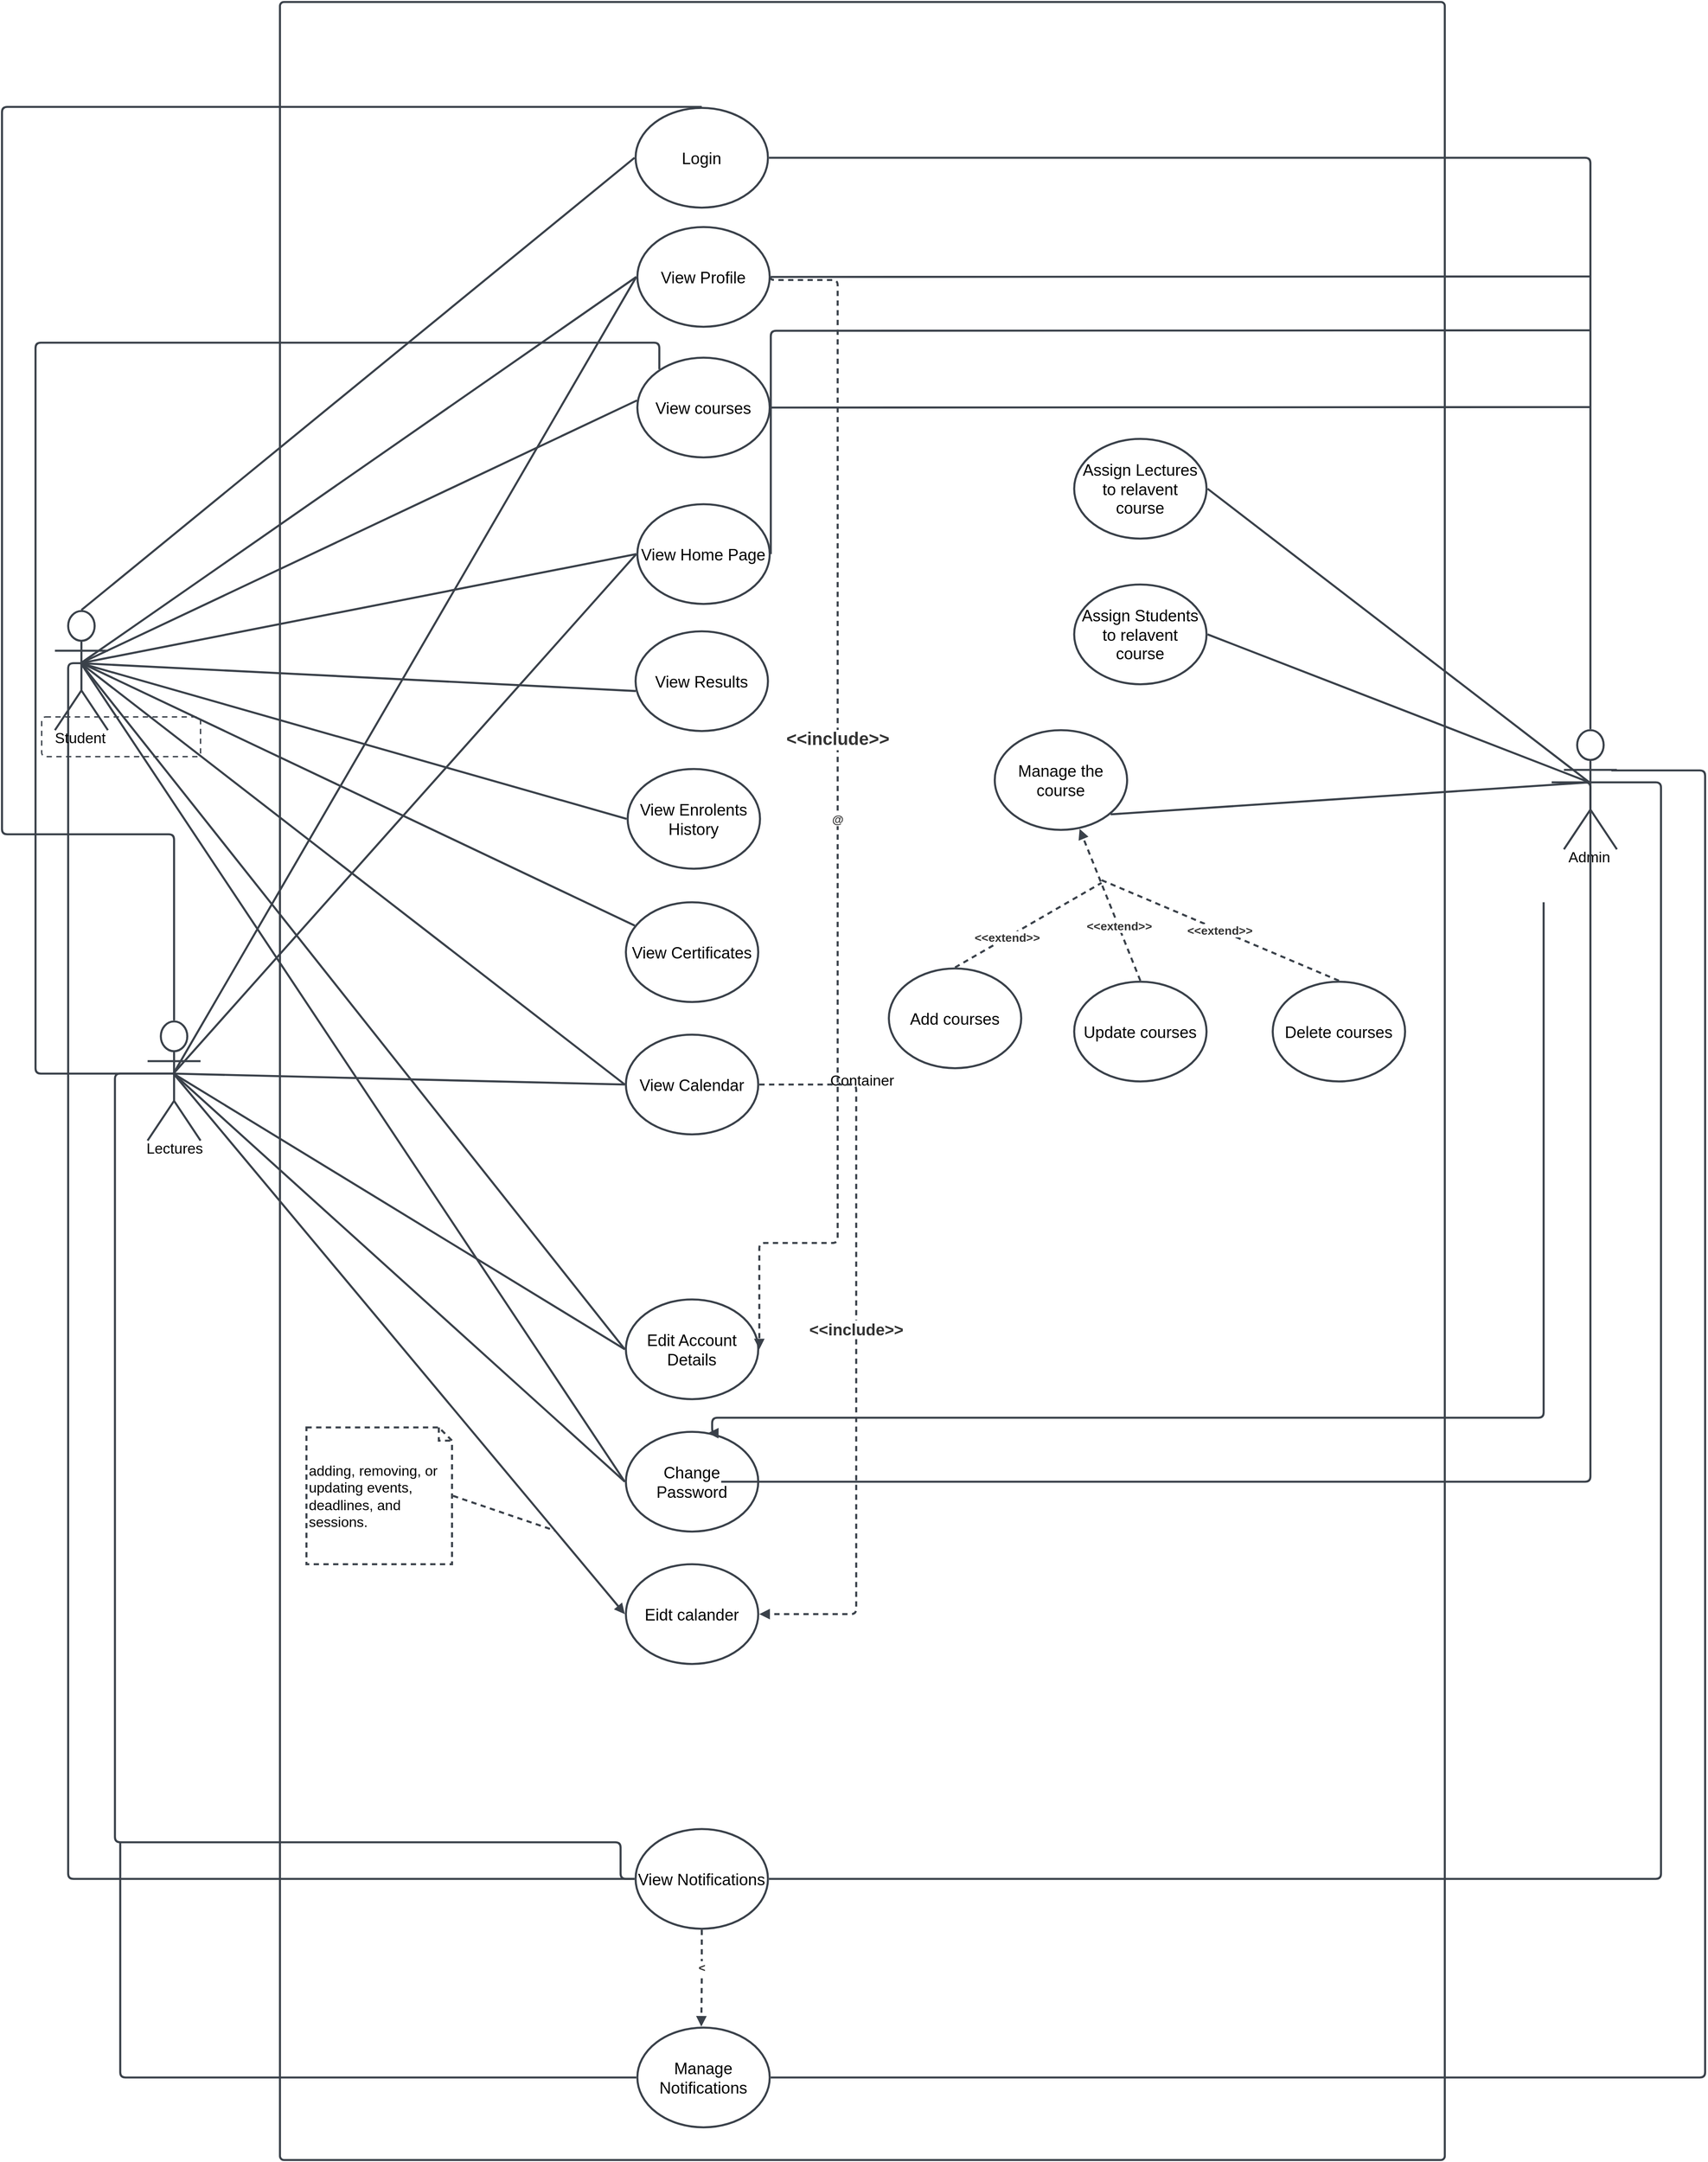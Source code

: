<mxfile version="25.0.3">
  <diagram name="Page-1" id="Te5pUyQ6K2gHfsF5AzwE">
    <mxGraphModel dx="3893" dy="2184" grid="1" gridSize="10" guides="1" tooltips="1" connect="1" arrows="1" fold="1" page="1" pageScale="1" pageWidth="827" pageHeight="1169" math="0" shadow="0">
      <root>
        <mxCell id="0" />
        <mxCell id="1" parent="0" />
        <mxCell id="4-z57KbpYat696I88mXG-1" value="Container" style="html=1;overflow=block;blockSpacing=1;whiteSpace=wrap;container=1;pointerEvents=0;collapsible=0;recursiveResize=0;fontSize=16.7;fontColor=default;spacing=0;strokeColor=#3a414a;strokeOpacity=100;fillOpacity=0;rounded=1;absoluteArcSize=1;arcSize=9;fillColor=#000000;strokeWidth=2.3;lucidId=9~9zmGWRG.JP;" parent="1" vertex="1">
          <mxGeometry x="-645" y="-705" width="1320" height="2445" as="geometry" />
        </mxCell>
        <mxCell id="4-z57KbpYat696I88mXG-61" value="Assign Lectures  to relavent course" style="html=1;overflow=block;blockSpacing=1;whiteSpace=wrap;ellipse;fontSize=18.3;spacing=3.8;strokeColor=#3a414a;strokeOpacity=100;fillOpacity=100;rounded=1;absoluteArcSize=1;arcSize=9;fillColor=none;strokeWidth=2.3;lucidId=YEsAB2BLpVhP;" parent="4-z57KbpYat696I88mXG-1" vertex="1">
          <mxGeometry x="900" y="495" width="150" height="113" as="geometry" />
        </mxCell>
        <mxCell id="4-z57KbpYat696I88mXG-2" value="View Profile " style="html=1;overflow=block;blockSpacing=1;whiteSpace=wrap;ellipse;fontSize=18.3;spacing=3.8;strokeColor=#3a414a;strokeOpacity=100;fillOpacity=100;rounded=1;absoluteArcSize=1;arcSize=9;fillColor=none;strokeWidth=2.3;lucidId=Z09z.jNEeo-.;" parent="1" vertex="1">
          <mxGeometry x="-240" y="-450" width="150" height="113" as="geometry" />
        </mxCell>
        <mxCell id="4-z57KbpYat696I88mXG-3" value="View courses" style="html=1;overflow=block;blockSpacing=1;whiteSpace=wrap;ellipse;fontSize=18.3;spacing=3.8;strokeColor=#3a414a;strokeOpacity=100;fillOpacity=100;rounded=1;absoluteArcSize=1;arcSize=9;fillColor=none;strokeWidth=2.3;lucidId=h39zIXJ-u3sQ;" parent="1" vertex="1">
          <mxGeometry x="-240" y="-302" width="150" height="113" as="geometry" />
        </mxCell>
        <mxCell id="4-z57KbpYat696I88mXG-4" value="View Home Page " style="html=1;overflow=block;blockSpacing=1;whiteSpace=wrap;ellipse;fontSize=18.3;spacing=3.8;strokeColor=#3a414a;strokeOpacity=100;fillOpacity=100;rounded=1;absoluteArcSize=1;arcSize=9;fillColor=none;strokeWidth=2.3;lucidId=Z39zMJ-h_MTL;" parent="1" vertex="1">
          <mxGeometry x="-240" y="-136" width="150" height="113" as="geometry" />
        </mxCell>
        <mxCell id="4-z57KbpYat696I88mXG-5" value="View Certificates" style="html=1;overflow=block;blockSpacing=1;whiteSpace=wrap;ellipse;fontSize=18.3;spacing=3.8;strokeColor=#3a414a;strokeOpacity=100;fillOpacity=100;rounded=1;absoluteArcSize=1;arcSize=9;fillColor=none;strokeWidth=2.3;lucidId=b49zSfRrVJYw;" parent="1" vertex="1">
          <mxGeometry x="-253" y="315" width="150" height="113" as="geometry" />
        </mxCell>
        <mxCell id="4-z57KbpYat696I88mXG-6" value="View Calendar" style="html=1;overflow=block;blockSpacing=1;whiteSpace=wrap;ellipse;fontSize=18.3;spacing=3.8;strokeColor=#3a414a;strokeOpacity=100;fillOpacity=100;rounded=1;absoluteArcSize=1;arcSize=9;fillColor=none;strokeWidth=2.3;lucidId=x49zm~AUZHlW;" parent="1" vertex="1">
          <mxGeometry x="-253" y="465" width="150" height="113" as="geometry" />
        </mxCell>
        <mxCell id="4-z57KbpYat696I88mXG-7" value="Edit Account Details " style="html=1;overflow=block;blockSpacing=1;whiteSpace=wrap;ellipse;fontSize=18.3;spacing=3.8;strokeColor=#3a414a;strokeOpacity=100;fillOpacity=100;rounded=1;absoluteArcSize=1;arcSize=9;fillColor=none;strokeWidth=2.3;lucidId=P59zstQrw0rV;" parent="1" vertex="1">
          <mxGeometry x="-253" y="765" width="150" height="113" as="geometry" />
        </mxCell>
        <mxCell id="4-z57KbpYat696I88mXG-8" value="" style="html=1;jettySize=18;whiteSpace=wrap;fontSize=13;strokeColor=#3a414a;strokeOpacity=100;strokeWidth=2.3;rounded=0;startArrow=none;endArrow=none;exitX=0.488;exitY=0.438;exitPerimeter=0;entryX=-0.008;entryY=0.5;entryPerimeter=0;lucidId=j79zDj~xkRNs;" parent="1" source="4-z57KbpYat696I88mXG-41" target="4-z57KbpYat696I88mXG-2" edge="1">
          <mxGeometry width="100" height="100" relative="1" as="geometry">
            <Array as="points" />
          </mxGeometry>
        </mxCell>
        <mxCell id="4-z57KbpYat696I88mXG-9" value="" style="html=1;jettySize=18;whiteSpace=wrap;fontSize=13;strokeColor=#3a414a;strokeOpacity=100;strokeWidth=2.3;rounded=0;startArrow=none;endArrow=none;exitX=0.488;exitY=0.438;exitPerimeter=0;entryX=-0.002;entryY=0.428;entryPerimeter=0;lucidId=q79zHAZYp8~i;" parent="1" source="4-z57KbpYat696I88mXG-41" target="4-z57KbpYat696I88mXG-3" edge="1">
          <mxGeometry width="100" height="100" relative="1" as="geometry">
            <Array as="points" />
          </mxGeometry>
        </mxCell>
        <mxCell id="4-z57KbpYat696I88mXG-10" value="" style="html=1;jettySize=18;whiteSpace=wrap;fontSize=13;strokeColor=#3a414a;strokeOpacity=100;strokeWidth=2.3;rounded=0;startArrow=none;endArrow=none;exitX=0.488;exitY=0.438;exitPerimeter=0;entryX=-0.008;entryY=0.5;entryPerimeter=0;lucidId=w79zms6Ls70O;" parent="1" source="4-z57KbpYat696I88mXG-41" target="4-z57KbpYat696I88mXG-4" edge="1">
          <mxGeometry width="100" height="100" relative="1" as="geometry">
            <Array as="points" />
          </mxGeometry>
        </mxCell>
        <mxCell id="4-z57KbpYat696I88mXG-11" value="" style="html=1;jettySize=18;whiteSpace=wrap;fontSize=13;strokeColor=#3a414a;strokeOpacity=100;strokeWidth=2.3;rounded=0;startArrow=none;endArrow=none;exitX=0.519;exitY=0.441;exitPerimeter=0;entryX=0.067;entryY=0.234;entryPerimeter=0;lucidId=E79zqu33~F_B;" parent="1" source="4-z57KbpYat696I88mXG-41" target="4-z57KbpYat696I88mXG-5" edge="1">
          <mxGeometry width="100" height="100" relative="1" as="geometry">
            <Array as="points" />
          </mxGeometry>
        </mxCell>
        <mxCell id="4-z57KbpYat696I88mXG-12" value="" style="html=1;jettySize=18;whiteSpace=wrap;fontSize=13;strokeColor=#3a414a;strokeOpacity=100;strokeWidth=2.3;rounded=0;startArrow=none;endArrow=none;exitX=0.488;exitY=0.438;exitPerimeter=0;entryX=-0.008;entryY=0.5;entryPerimeter=0;lucidId=I79zRyGXPMtJ;" parent="1" source="4-z57KbpYat696I88mXG-41" target="4-z57KbpYat696I88mXG-6" edge="1">
          <mxGeometry width="100" height="100" relative="1" as="geometry">
            <Array as="points" />
          </mxGeometry>
        </mxCell>
        <mxCell id="4-z57KbpYat696I88mXG-13" value="" style="html=1;jettySize=18;whiteSpace=wrap;fontSize=13;strokeColor=#3a414a;strokeOpacity=100;strokeWidth=2.3;rounded=0;startArrow=none;endArrow=none;exitX=0.488;exitY=0.438;exitPerimeter=0;entryX=-0.008;entryY=0.5;entryPerimeter=0;lucidId=O79zZFMdf1Vi;" parent="1" source="4-z57KbpYat696I88mXG-41" target="4-z57KbpYat696I88mXG-7" edge="1">
          <mxGeometry width="100" height="100" relative="1" as="geometry">
            <Array as="points" />
          </mxGeometry>
        </mxCell>
        <mxCell id="4-z57KbpYat696I88mXG-14" value="Change Password" style="html=1;overflow=block;blockSpacing=1;whiteSpace=wrap;ellipse;fontSize=18.3;spacing=3.8;strokeColor=#3a414a;strokeOpacity=100;fillOpacity=100;rounded=1;absoluteArcSize=1;arcSize=9;fillColor=none;strokeWidth=2.3;lucidId=-79z2AOq_3fn;" parent="1" vertex="1">
          <mxGeometry x="-253" y="915" width="150" height="113" as="geometry" />
        </mxCell>
        <mxCell id="4-z57KbpYat696I88mXG-15" value="" style="html=1;jettySize=18;whiteSpace=wrap;fontSize=13;strokeColor=#3a414a;strokeOpacity=100;strokeWidth=2.3;rounded=0;startArrow=none;endArrow=none;exitX=0.488;exitY=0.438;exitPerimeter=0;entryX=-0.008;entryY=0.5;entryPerimeter=0;lucidId=m89zV.rA49e9;" parent="1" source="4-z57KbpYat696I88mXG-41" target="4-z57KbpYat696I88mXG-14" edge="1">
          <mxGeometry width="100" height="100" relative="1" as="geometry">
            <Array as="points" />
          </mxGeometry>
        </mxCell>
        <mxCell id="4-z57KbpYat696I88mXG-16" value="" style="html=1;jettySize=18;whiteSpace=wrap;fontSize=13;strokeColor=#3a414a;strokeOpacity=100;dashed=1;fixDash=1;dashPattern=6 5;strokeWidth=2.3;rounded=1;arcSize=12;edgeStyle=orthogonalEdgeStyle;startArrow=none;endArrow=block;endFill=1;exitX=1.008;exitY=0.5;exitPerimeter=0;entryX=1.008;entryY=0.5;entryPerimeter=0;lucidId=Hm-zmq8Ny_FQ;" parent="1" source="4-z57KbpYat696I88mXG-2" target="4-z57KbpYat696I88mXG-7" edge="1">
          <mxGeometry width="100" height="100" relative="1" as="geometry">
            <Array as="points">
              <mxPoint x="-89" y="-390" />
              <mxPoint x="-13" y="-390" />
              <mxPoint x="-13" y="701" />
              <mxPoint x="-102" y="701" />
            </Array>
          </mxGeometry>
        </mxCell>
        <mxCell id="4-z57KbpYat696I88mXG-17" value="@" style="text;html=1;resizable=0;labelBackgroundColor=default;align=center;verticalAlign=middle;fontStyle=1;fontColor=#333333;fontSize=13.3;" parent="4-z57KbpYat696I88mXG-16" vertex="1">
          <mxGeometry relative="1" as="geometry" />
        </mxCell>
        <mxCell id="4-z57KbpYat696I88mXG-18" value="&lt;div style=&quot;display: flex; justify-content: center; text-align: center; align-items: baseline; font-size: 0; line-height: 1.25;margin-top: -2px;&quot;&gt;&lt;span&gt;&lt;span style=&quot;font-size:20px;color:#333333;font-weight: bold;&quot;&gt;&amp;lt;&amp;lt;include&amp;gt;&amp;gt;&lt;/span&gt;&lt;/span&gt;&lt;/div&gt;" style="text;html=1;resizable=0;labelBackgroundColor=default;align=center;verticalAlign=middle;" parent="4-z57KbpYat696I88mXG-16" vertex="1">
          <mxGeometry x="-0.13" relative="1" as="geometry" />
        </mxCell>
        <mxCell id="4-z57KbpYat696I88mXG-19" value="" style="html=1;overflow=block;blockSpacing=1;whiteSpace=wrap;fontSize=13;spacing=0;strokeColor=#3a414a;strokeOpacity=100;fillOpacity=100;rounded=1;absoluteArcSize=1;arcSize=9;fillColor=none;dashed=1;fixDash=1;dashPattern=6 5;strokeWidth=1.5;lucidId=hB-zYfT5H0y0;" parent="1" vertex="1">
          <mxGeometry x="-915" y="105" width="180" height="45" as="geometry" />
        </mxCell>
        <mxCell id="4-z57KbpYat696I88mXG-20" value="Lectures " style="html=1;overflow=block;blockSpacing=1;shape=umlActor;labelPosition=center;verticalLabelPosition=bottom;verticalAlign=top;whiteSpace=nowrap;fontSize=16.7;fontColor=default;spacing=0;strokeColor=#3a414a;strokeOpacity=100;fillOpacity=100;rounded=1;absoluteArcSize=1;arcSize=9;fillColor=none;strokeWidth=2.3;lucidId=RE-zdhKhUrwB;" parent="1" vertex="1">
          <mxGeometry x="-795" y="450" width="60" height="135" as="geometry" />
        </mxCell>
        <mxCell id="4-z57KbpYat696I88mXG-21" value="" style="html=1;jettySize=18;whiteSpace=wrap;overflow=block;blockSpacing=1;fontSize=13;strokeColor=#3a414a;strokeOpacity=100;strokeWidth=2.3;rounded=0;startArrow=none;endArrow=none;exitX=0.488;exitY=0.438;exitPerimeter=0;entryX=-0.008;entryY=0.5;entryPerimeter=0;lucidId=CN-zXOH-pUci;" parent="1" source="4-z57KbpYat696I88mXG-20" target="4-z57KbpYat696I88mXG-2" edge="1">
          <mxGeometry width="100" height="100" relative="1" as="geometry">
            <Array as="points" />
          </mxGeometry>
        </mxCell>
        <mxCell id="4-z57KbpYat696I88mXG-22" value="" style="html=1;jettySize=18;whiteSpace=wrap;overflow=block;blockSpacing=1;fontSize=13;strokeColor=#3a414a;strokeOpacity=100;strokeWidth=2.3;rounded=0;startArrow=none;endArrow=none;exitX=0.488;exitY=0.438;exitPerimeter=0;entryX=-0.008;entryY=0.5;entryPerimeter=0;lucidId=UN-zLzB.Arfd;" parent="1" source="4-z57KbpYat696I88mXG-20" target="4-z57KbpYat696I88mXG-6" edge="1">
          <mxGeometry width="100" height="100" relative="1" as="geometry">
            <Array as="points" />
          </mxGeometry>
        </mxCell>
        <mxCell id="4-z57KbpYat696I88mXG-23" value="" style="html=1;jettySize=18;whiteSpace=wrap;overflow=block;blockSpacing=1;fontSize=13;strokeColor=#3a414a;strokeOpacity=100;strokeWidth=2.3;rounded=0;startArrow=none;endArrow=none;exitX=0.488;exitY=0.438;exitPerimeter=0;entryX=-0.008;entryY=0.5;entryPerimeter=0;lucidId=AO-z9_mFNk7t;" parent="1" source="4-z57KbpYat696I88mXG-20" target="4-z57KbpYat696I88mXG-14" edge="1">
          <mxGeometry width="100" height="100" relative="1" as="geometry">
            <Array as="points" />
          </mxGeometry>
        </mxCell>
        <mxCell id="4-z57KbpYat696I88mXG-24" value="" style="html=1;jettySize=18;whiteSpace=wrap;overflow=block;blockSpacing=1;fontSize=13;strokeColor=#3a414a;strokeOpacity=100;strokeWidth=2.3;rounded=0;startArrow=none;endArrow=none;exitX=0.488;exitY=0.438;exitPerimeter=0;entryX=-0.008;entryY=0.5;entryPerimeter=0;lucidId=9O-zWeZPKCcI;" parent="1" source="4-z57KbpYat696I88mXG-20" target="4-z57KbpYat696I88mXG-7" edge="1">
          <mxGeometry width="100" height="100" relative="1" as="geometry">
            <Array as="points" />
          </mxGeometry>
        </mxCell>
        <mxCell id="4-z57KbpYat696I88mXG-25" value="Admin" style="html=1;overflow=block;blockSpacing=1;shape=umlActor;labelPosition=center;verticalLabelPosition=bottom;verticalAlign=top;whiteSpace=nowrap;fontSize=16.7;fontColor=default;spacing=0;strokeColor=#3a414a;strokeOpacity=100;fillOpacity=100;rounded=1;absoluteArcSize=1;arcSize=9;fillColor=none;strokeWidth=2.3;lucidId=QQ-zV0lMhBbR;" parent="1" vertex="1">
          <mxGeometry x="810" y="120" width="60" height="135" as="geometry" />
        </mxCell>
        <mxCell id="4-z57KbpYat696I88mXG-26" value="" style="html=1;jettySize=18;whiteSpace=wrap;overflow=block;blockSpacing=1;fontSize=13;strokeColor=#3a414a;strokeOpacity=100;strokeWidth=2.3;rounded=0;startArrow=none;endArrow=none;exitX=0.488;exitY=0.438;exitPerimeter=0;entryX=-0.008;entryY=0.5;entryPerimeter=0;lucidId=v1_zWLO2wPQP;" parent="1" source="4-z57KbpYat696I88mXG-20" target="4-z57KbpYat696I88mXG-4" edge="1">
          <mxGeometry width="100" height="100" relative="1" as="geometry">
            <Array as="points" />
          </mxGeometry>
        </mxCell>
        <mxCell id="4-z57KbpYat696I88mXG-27" value="Eidt calander " style="html=1;overflow=block;blockSpacing=1;whiteSpace=wrap;ellipse;fontSize=18.3;spacing=3.8;strokeColor=#3a414a;strokeOpacity=100;fillOpacity=100;rounded=1;absoluteArcSize=1;arcSize=9;fillColor=none;strokeWidth=2.3;lucidId=O3_zpVNB9Hlm;" parent="1" vertex="1">
          <mxGeometry x="-253" y="1065" width="150" height="113" as="geometry" />
        </mxCell>
        <mxCell id="4-z57KbpYat696I88mXG-28" value="" style="html=1;jettySize=18;whiteSpace=wrap;overflow=block;blockSpacing=1;fontSize=13;strokeColor=#3a414a;strokeOpacity=100;strokeWidth=2.3;rounded=0;startArrow=none;endArrow=block;endFill=1;exitX=0.488;exitY=0.438;exitPerimeter=0;entryX=-0.008;entryY=0.5;entryPerimeter=0;lucidId=m4_z8hQUhg_F;" parent="1" source="4-z57KbpYat696I88mXG-20" target="4-z57KbpYat696I88mXG-27" edge="1">
          <mxGeometry width="100" height="100" relative="1" as="geometry">
            <Array as="points" />
          </mxGeometry>
        </mxCell>
        <mxCell id="4-z57KbpYat696I88mXG-29" value="" style="html=1;jettySize=18;whiteSpace=wrap;overflow=block;blockSpacing=1;fontSize=13;strokeColor=#3a414a;strokeOpacity=100;dashed=1;fixDash=1;dashPattern=6 5;strokeWidth=2.3;rounded=1;arcSize=12;edgeStyle=orthogonalEdgeStyle;startArrow=none;endArrow=block;endFill=1;exitX=1.008;exitY=0.5;exitPerimeter=0;entryX=1.008;entryY=0.5;entryPerimeter=0;lucidId=K5_zH7.Yf8Hp;" parent="1" source="4-z57KbpYat696I88mXG-6" target="4-z57KbpYat696I88mXG-27" edge="1">
          <mxGeometry width="100" height="100" relative="1" as="geometry">
            <Array as="points">
              <mxPoint x="8" y="521" />
              <mxPoint x="8" y="1121" />
            </Array>
          </mxGeometry>
        </mxCell>
        <mxCell id="4-z57KbpYat696I88mXG-30" value="&amp;lt;&amp;lt;include&amp;gt;&amp;gt;" style="text;html=1;resizable=0;labelBackgroundColor=default;align=center;verticalAlign=middle;fontStyle=1;fontColor=#333333;fontSize=18.3;" parent="4-z57KbpYat696I88mXG-29" vertex="1">
          <mxGeometry x="-0.056" relative="1" as="geometry" />
        </mxCell>
        <mxCell id="4-z57KbpYat696I88mXG-31" value="adding, removing, or updating events, deadlines, and sessions." style="html=1;overflow=block;blockSpacing=1;whiteSpace=wrap;shape=note;size=15;fontSize=16;align=left;spacing=3.8;strokeColor=#3a414a;strokeOpacity=100;fillOpacity=100;rounded=1;absoluteArcSize=1;arcSize=9;fillColor=none;dashed=1;fixDash=1;dashPattern=6 5;strokeWidth=2.3;lucidId=Na.zItJHG.xU;" parent="1" vertex="1">
          <mxGeometry x="-615" y="910" width="165" height="155" as="geometry" />
        </mxCell>
        <mxCell id="4-z57KbpYat696I88mXG-32" value="" style="html=1;jettySize=18;whiteSpace=wrap;fontSize=13;strokeColor=#3a414a;strokeOpacity=100;dashed=1;fixDash=1;dashPattern=6 5;strokeWidth=2.3;rounded=0;startArrow=none;endArrow=none;exitX=1.007;exitY=0.5;exitPerimeter=0;lucidId=2f.zAdYnBUjK;" parent="1" source="4-z57KbpYat696I88mXG-31" edge="1">
          <mxGeometry width="100" height="100" relative="1" as="geometry">
            <Array as="points" />
            <mxPoint x="-333" y="1027" as="targetPoint" />
          </mxGeometry>
        </mxCell>
        <mxCell id="4-z57KbpYat696I88mXG-33" value="" style="html=1;jettySize=18;whiteSpace=wrap;fontSize=13;strokeColor=#3a414a;strokeOpacity=100;strokeWidth=2.3;rounded=1;arcSize=12;edgeStyle=orthogonalEdgeStyle;startArrow=none;endArrow=none;exitX=0.488;exitY=0.438;exitPerimeter=0;entryX=-0.008;entryY=0.5;entryPerimeter=0;lucidId=or.zNsXWNyDG;" parent="1" source="4-z57KbpYat696I88mXG-41" target="4-z57KbpYat696I88mXG-35" edge="1">
          <mxGeometry width="100" height="100" relative="1" as="geometry">
            <Array as="points">
              <mxPoint x="-885" y="1421" />
            </Array>
          </mxGeometry>
        </mxCell>
        <mxCell id="4-z57KbpYat696I88mXG-34" value="" style="html=1;jettySize=18;whiteSpace=wrap;fontSize=13;strokeColor=#3a414a;strokeOpacity=100;strokeWidth=2.3;rounded=1;arcSize=12;edgeStyle=orthogonalEdgeStyle;startArrow=none;endArrow=none;exitX=0.488;exitY=0.438;exitPerimeter=0;entryX=-0.008;entryY=0.5;entryPerimeter=0;lucidId=Yr.zLNbAXsKp;" parent="1" source="4-z57KbpYat696I88mXG-20" target="4-z57KbpYat696I88mXG-35" edge="1">
          <mxGeometry width="100" height="100" relative="1" as="geometry">
            <Array as="points">
              <mxPoint x="-832" y="509" />
              <mxPoint x="-832" y="1380" />
              <mxPoint x="-259" y="1380" />
              <mxPoint x="-259" y="1421" />
            </Array>
          </mxGeometry>
        </mxCell>
        <mxCell id="4-z57KbpYat696I88mXG-35" value="View Notifications" style="html=1;overflow=block;blockSpacing=1;whiteSpace=wrap;ellipse;fontSize=18.3;spacing=3.8;strokeColor=#3a414a;strokeOpacity=100;fillOpacity=100;rounded=1;absoluteArcSize=1;arcSize=9;fillColor=none;strokeWidth=2.3;lucidId=Yq.zOnxlG01Q;" parent="1" vertex="1">
          <mxGeometry x="-242" y="1365" width="150" height="113" as="geometry" />
        </mxCell>
        <mxCell id="4-z57KbpYat696I88mXG-36" value="Login " style="html=1;overflow=block;blockSpacing=1;whiteSpace=wrap;ellipse;fontSize=18.3;spacing=3.8;strokeColor=#3a414a;strokeOpacity=100;fillOpacity=100;rounded=1;absoluteArcSize=1;arcSize=9;fillColor=none;strokeWidth=2.3;lucidId=Xw.ziHLFkZi7;" parent="1" vertex="1">
          <mxGeometry x="-242" y="-585" width="150" height="113" as="geometry" />
        </mxCell>
        <mxCell id="4-z57KbpYat696I88mXG-37" value="" style="html=1;jettySize=18;whiteSpace=wrap;fontSize=13;strokeColor=#3a414a;strokeOpacity=100;strokeWidth=2.3;rounded=1;arcSize=12;edgeStyle=orthogonalEdgeStyle;startArrow=none;endArrow=none;exitX=0.5;exitY=-0.008;exitPerimeter=0;entryX=1.008;entryY=0.5;entryPerimeter=0;lucidId=Py.zgxB9XNQK;" parent="1" source="4-z57KbpYat696I88mXG-25" target="4-z57KbpYat696I88mXG-36" edge="1">
          <mxGeometry width="100" height="100" relative="1" as="geometry">
            <Array as="points">
              <mxPoint x="840" y="-529" />
            </Array>
          </mxGeometry>
        </mxCell>
        <mxCell id="4-z57KbpYat696I88mXG-38" value="" style="html=1;jettySize=18;whiteSpace=wrap;fontSize=13;strokeColor=#3a414a;strokeOpacity=100;strokeWidth=2.3;rounded=1;arcSize=12;startArrow=none;endArrow=none;exitX=0.488;exitY=0.438;exitPerimeter=0;entryX=1.008;entryY=0.5;entryPerimeter=0;lucidId=.A.zlC5u1Hs0;edgeStyle=orthogonalEdgeStyle;" parent="1" source="4-z57KbpYat696I88mXG-25" target="4-z57KbpYat696I88mXG-35" edge="1">
          <mxGeometry width="100" height="100" relative="1" as="geometry">
            <Array as="points">
              <mxPoint x="920" y="179" />
              <mxPoint x="920" y="1422" />
            </Array>
          </mxGeometry>
        </mxCell>
        <mxCell id="4-z57KbpYat696I88mXG-39" value="" style="html=1;jettySize=18;whiteSpace=wrap;fontSize=13;strokeColor=#3a414a;strokeOpacity=100;strokeWidth=2.3;rounded=1;arcSize=12;startArrow=none;endArrow=none;exitX=0.488;exitY=0.438;exitPerimeter=0;entryX=1.008;entryY=0.5;entryPerimeter=0;lucidId=VF.zoxIsGzi0;edgeStyle=orthogonalEdgeStyle;" parent="1" edge="1">
          <mxGeometry width="100" height="100" relative="1" as="geometry">
            <Array as="points">
              <mxPoint x="840" y="179" />
              <mxPoint x="840" y="972" />
            </Array>
            <mxPoint x="796.08" y="179.13" as="sourcePoint" />
            <mxPoint x="-145.0" y="971.5" as="targetPoint" />
          </mxGeometry>
        </mxCell>
        <mxCell id="4-z57KbpYat696I88mXG-40" value="" style="html=1;jettySize=18;whiteSpace=wrap;fontSize=13;strokeColor=#3a414a;strokeOpacity=100;strokeWidth=2.3;rounded=1;arcSize=12;edgeStyle=orthogonalEdgeStyle;startArrow=none;endArrow=none;exitX=0.5;exitY=-0.008;exitPerimeter=0;entryX=0.5;entryY=-0.01;entryPerimeter=0;lucidId=UR.zdsvQIaje;" parent="1" source="4-z57KbpYat696I88mXG-20" target="4-z57KbpYat696I88mXG-36" edge="1">
          <mxGeometry width="100" height="100" relative="1" as="geometry">
            <Array as="points">
              <mxPoint x="-765" y="238" />
              <mxPoint x="-960" y="238" />
              <mxPoint x="-960" y="-586" />
            </Array>
          </mxGeometry>
        </mxCell>
        <mxCell id="4-z57KbpYat696I88mXG-41" value="Student" style="html=1;overflow=block;blockSpacing=1;shape=umlActor;labelPosition=center;verticalLabelPosition=bottom;verticalAlign=top;whiteSpace=nowrap;fontSize=16.7;fontColor=default;spacing=0;strokeColor=#3a414a;strokeOpacity=100;fillOpacity=100;rounded=1;absoluteArcSize=1;arcSize=9;fillColor=none;strokeWidth=2.3;lucidId=I09z5lb2.Ike;" parent="1" vertex="1">
          <mxGeometry x="-900" y="-15" width="60" height="135" as="geometry" />
        </mxCell>
        <mxCell id="4-z57KbpYat696I88mXG-42" value="" style="html=1;jettySize=18;whiteSpace=wrap;fontSize=13;strokeColor=#3a414a;strokeOpacity=100;strokeWidth=2.3;rounded=1;arcSize=12;edgeStyle=orthogonalEdgeStyle;startArrow=none;endArrow=block;endFill=1;entryX=0.856;entryY=0.137;entryPerimeter=0;lucidId=~T.z9JFwcYbY;" parent="1" edge="1">
          <mxGeometry width="100" height="100" relative="1" as="geometry">
            <Array as="points">
              <mxPoint x="786.74" y="315" />
              <mxPoint x="786.74" y="899" />
              <mxPoint x="-155.26" y="899" />
              <mxPoint x="-155.26" y="916" />
            </Array>
            <mxPoint x="787" y="315" as="sourcePoint" />
            <mxPoint x="-160.0" y="916.351" as="targetPoint" />
          </mxGeometry>
        </mxCell>
        <mxCell id="4-z57KbpYat696I88mXG-43" value="" style="html=1;jettySize=18;whiteSpace=wrap;fontSize=13;strokeColor=#3a414a;strokeOpacity=100;strokeWidth=2.3;rounded=0;startArrow=none;endArrow=none;exitX=0.5;exitY=-0.008;exitPerimeter=0;entryX=-0.008;entryY=0.5;entryPerimeter=0;lucidId=Wp~z7x9V7o7Z;" parent="1" source="4-z57KbpYat696I88mXG-41" target="4-z57KbpYat696I88mXG-36" edge="1">
          <mxGeometry width="100" height="100" relative="1" as="geometry">
            <Array as="points" />
          </mxGeometry>
        </mxCell>
        <mxCell id="4-z57KbpYat696I88mXG-44" value="" style="html=1;jettySize=18;whiteSpace=wrap;fontSize=13;strokeColor=#3a414a;strokeOpacity=100;strokeWidth=2.3;rounded=1;arcSize=12;edgeStyle=orthogonalEdgeStyle;startArrow=none;endArrow=none;entryX=1.008;entryY=0.5;entryPerimeter=0;lucidId=_q~zMWPqIzUF;" parent="1" target="4-z57KbpYat696I88mXG-4" edge="1">
          <mxGeometry width="100" height="100" relative="1" as="geometry">
            <Array as="points" />
            <mxPoint x="840" y="-333" as="sourcePoint" />
          </mxGeometry>
        </mxCell>
        <mxCell id="4-z57KbpYat696I88mXG-45" value="View Results " style="html=1;overflow=block;blockSpacing=1;whiteSpace=wrap;ellipse;fontSize=18.3;spacing=3.8;strokeColor=#3a414a;strokeOpacity=100;fillOpacity=100;rounded=1;absoluteArcSize=1;arcSize=9;fillColor=none;strokeWidth=2.3;lucidId=2D~zJf._D-fl;" parent="1" vertex="1">
          <mxGeometry x="-242" y="8" width="150" height="113" as="geometry" />
        </mxCell>
        <mxCell id="4-z57KbpYat696I88mXG-46" value="" style="html=1;jettySize=18;whiteSpace=wrap;fontSize=13;strokeColor=#3a414a;strokeOpacity=100;strokeWidth=2.3;rounded=0;startArrow=none;endArrow=none;exitX=0.481;exitY=0.438;exitPerimeter=0;entryX=0.002;entryY=0.599;entryPerimeter=0;lucidId=UG~zCkA_HQnF;" parent="1" source="4-z57KbpYat696I88mXG-41" target="4-z57KbpYat696I88mXG-45" edge="1">
          <mxGeometry width="100" height="100" relative="1" as="geometry">
            <Array as="points" />
          </mxGeometry>
        </mxCell>
        <mxCell id="4-z57KbpYat696I88mXG-47" value="View Enrolents History" style="html=1;overflow=block;blockSpacing=1;whiteSpace=wrap;ellipse;fontSize=18.3;spacing=3.8;strokeColor=#3a414a;strokeOpacity=100;fillOpacity=100;rounded=1;absoluteArcSize=1;arcSize=9;fillColor=none;strokeWidth=2.3;lucidId=yK~zJ2RHS4eB;" parent="1" vertex="1">
          <mxGeometry x="-251" y="164" width="150" height="113" as="geometry" />
        </mxCell>
        <mxCell id="4-z57KbpYat696I88mXG-48" value="" style="html=1;jettySize=18;whiteSpace=wrap;fontSize=13;strokeColor=#3a414a;strokeOpacity=100;strokeWidth=2.3;rounded=0;startArrow=none;endArrow=none;exitX=0.481;exitY=0.438;exitPerimeter=0;entryX=-0.008;entryY=0.5;entryPerimeter=0;lucidId=KL~zYarLUGvL;" parent="1" source="4-z57KbpYat696I88mXG-41" target="4-z57KbpYat696I88mXG-47" edge="1">
          <mxGeometry width="100" height="100" relative="1" as="geometry">
            <Array as="points" />
          </mxGeometry>
        </mxCell>
        <mxCell id="4-z57KbpYat696I88mXG-49" value="" style="html=1;jettySize=18;whiteSpace=wrap;fontSize=13;strokeColor=#3a414a;strokeOpacity=100;strokeWidth=2.3;rounded=0;startArrow=none;endArrow=none;exitX=0.481;exitY=0.438;exitPerimeter=0;entryX=0.875;entryY=0.844;entryPerimeter=0;lucidId=KX~ztLmCcG~c;" parent="1" source="4-z57KbpYat696I88mXG-25" target="4-z57KbpYat696I88mXG-54" edge="1">
          <mxGeometry width="100" height="100" relative="1" as="geometry">
            <Array as="points" />
          </mxGeometry>
        </mxCell>
        <mxCell id="4-z57KbpYat696I88mXG-50" value="" style="html=1;jettySize=18;whiteSpace=wrap;fontSize=13;strokeColor=#3a414a;strokeOpacity=100;strokeWidth=2.3;rounded=1;arcSize=12;edgeStyle=orthogonalEdgeStyle;startArrow=none;endArrow=none;entryX=1.008;entryY=0.5;entryPerimeter=0;lucidId=0KpAFPJ4RPO0;" parent="1" target="4-z57KbpYat696I88mXG-3" edge="1">
          <mxGeometry width="100" height="100" relative="1" as="geometry">
            <Array as="points" />
            <mxPoint x="840" y="-246" as="sourcePoint" />
          </mxGeometry>
        </mxCell>
        <mxCell id="4-z57KbpYat696I88mXG-53" value="" style="html=1;jettySize=18;whiteSpace=wrap;fontSize=13;strokeColor=#3a414a;strokeOpacity=100;strokeWidth=2.3;rounded=1;arcSize=12;startArrow=none;endArrow=none;exitX=0.896;exitY=0.338;exitPerimeter=0;entryX=1.008;entryY=0.5;entryPerimeter=0;lucidId=FPpAZOBKmJdf;edgeStyle=orthogonalEdgeStyle;" parent="1" source="4-z57KbpYat696I88mXG-25" target="4-z57KbpYat696I88mXG-55" edge="1">
          <mxGeometry width="100" height="100" relative="1" as="geometry">
            <Array as="points">
              <mxPoint x="970" y="166" />
              <mxPoint x="970" y="1646" />
            </Array>
          </mxGeometry>
        </mxCell>
        <mxCell id="4-z57KbpYat696I88mXG-54" value="Manage the course " style="html=1;overflow=block;blockSpacing=1;whiteSpace=wrap;ellipse;fontSize=18.3;spacing=3.8;strokeColor=#3a414a;strokeOpacity=100;fillOpacity=100;rounded=1;absoluteArcSize=1;arcSize=9;fillColor=none;strokeWidth=2.3;lucidId=Wk.zm.vSLtW0;" parent="1" vertex="1">
          <mxGeometry x="165" y="120" width="150" height="113" as="geometry" />
        </mxCell>
        <mxCell id="4-z57KbpYat696I88mXG-55" value="Manage Notifications " style="html=1;overflow=block;blockSpacing=1;whiteSpace=wrap;ellipse;fontSize=18.3;spacing=3.8;strokeColor=#3a414a;strokeOpacity=100;fillOpacity=100;rounded=1;absoluteArcSize=1;arcSize=9;fillColor=none;strokeWidth=2.3;lucidId=NNpAMeJAXJ~n;" parent="1" vertex="1">
          <mxGeometry x="-240" y="1590" width="150" height="113" as="geometry" />
        </mxCell>
        <mxCell id="4-z57KbpYat696I88mXG-56" value="" style="html=1;jettySize=18;whiteSpace=wrap;fontSize=13;strokeColor=#3a414a;strokeOpacity=100;strokeWidth=2.3;rounded=1;arcSize=12;edgeStyle=orthogonalEdgeStyle;startArrow=none;endArrow=none;exitX=-0.008;exitY=0.5;exitPerimeter=0;lucidId=FOpAH.6vfv8J;" parent="1" source="4-z57KbpYat696I88mXG-55" edge="1">
          <mxGeometry width="100" height="100" relative="1" as="geometry">
            <Array as="points">
              <mxPoint x="-826" y="1646" />
            </Array>
            <mxPoint x="-826" y="1380" as="targetPoint" />
          </mxGeometry>
        </mxCell>
        <mxCell id="4-z57KbpYat696I88mXG-57" value="" style="html=1;jettySize=18;whiteSpace=wrap;fontSize=13;strokeColor=#3a414a;strokeOpacity=100;strokeWidth=2.3;rounded=0;startArrow=none;endArrow=none;exitX=0.481;exitY=0.438;exitPerimeter=0;entryX=1.008;entryY=0.5;entryPerimeter=0;lucidId=YGsA2Hja~8iY;" parent="1" source="4-z57KbpYat696I88mXG-25" target="4-z57KbpYat696I88mXG-61" edge="1">
          <mxGeometry width="100" height="100" relative="1" as="geometry">
            <Array as="points" />
          </mxGeometry>
        </mxCell>
        <mxCell id="4-z57KbpYat696I88mXG-58" value="" style="html=1;jettySize=18;whiteSpace=wrap;fontSize=13;strokeColor=#3a414a;strokeOpacity=100;dashed=1;fixDash=1;dashPattern=6 5;strokeWidth=2.3;rounded=1;arcSize=12;edgeStyle=orthogonalEdgeStyle;startArrow=none;endArrow=block;endFill=1;exitX=0.5;exitY=1.01;exitPerimeter=0;entryX=0.483;entryY=-0.01;entryPerimeter=0;lucidId=SRpAhopo8Ksp;" parent="1" source="4-z57KbpYat696I88mXG-35" target="4-z57KbpYat696I88mXG-55" edge="1">
          <mxGeometry width="100" height="100" relative="1" as="geometry">
            <Array as="points" />
          </mxGeometry>
        </mxCell>
        <mxCell id="4-z57KbpYat696I88mXG-59" value="&amp;lt;" style="text;html=1;resizable=0;labelBackgroundColor=default;align=center;verticalAlign=middle;fontStyle=1;fontColor=#333333;fontSize=13.3;" parent="4-z57KbpYat696I88mXG-58" vertex="1">
          <mxGeometry x="-0.217" relative="1" as="geometry" />
        </mxCell>
        <mxCell id="4-z57KbpYat696I88mXG-60" value="" style="html=1;jettySize=18;whiteSpace=wrap;fontSize=13;strokeColor=#3a414a;strokeOpacity=100;strokeWidth=2.3;rounded=1;arcSize=12;edgeStyle=orthogonalEdgeStyle;startArrow=none;endArrow=none;exitX=0.481;exitY=0.438;exitPerimeter=0;entryX=0.166;entryY=0.116;entryPerimeter=0;lucidId=R-rA9e1oJuwa;" parent="1" source="4-z57KbpYat696I88mXG-20" target="4-z57KbpYat696I88mXG-3" edge="1">
          <mxGeometry width="100" height="100" relative="1" as="geometry">
            <Array as="points">
              <mxPoint x="-922" y="509" />
              <mxPoint x="-922" y="-319" />
              <mxPoint x="-215" y="-319" />
            </Array>
          </mxGeometry>
        </mxCell>
        <mxCell id="4-z57KbpYat696I88mXG-62" value="Assign Students  to relavent course" style="html=1;overflow=block;blockSpacing=1;whiteSpace=wrap;ellipse;fontSize=18.3;spacing=3.8;strokeColor=#3a414a;strokeOpacity=100;fillOpacity=100;rounded=1;absoluteArcSize=1;arcSize=9;fillColor=none;strokeWidth=2.3;lucidId=PFsACzrMIJ4F;" parent="1" vertex="1">
          <mxGeometry x="255" y="-45" width="150" height="113" as="geometry" />
        </mxCell>
        <mxCell id="4-z57KbpYat696I88mXG-63" value="" style="html=1;jettySize=18;whiteSpace=wrap;fontSize=13;strokeColor=#3a414a;strokeOpacity=100;strokeWidth=2.3;rounded=0;startArrow=none;endArrow=none;exitX=0.481;exitY=0.438;exitPerimeter=0;entryX=1.008;entryY=0.5;entryPerimeter=0;lucidId=-GsAe.DA1FKe;" parent="1" source="4-z57KbpYat696I88mXG-25" target="4-z57KbpYat696I88mXG-62" edge="1">
          <mxGeometry width="100" height="100" relative="1" as="geometry">
            <Array as="points" />
          </mxGeometry>
        </mxCell>
        <mxCell id="4-z57KbpYat696I88mXG-64" value="Add courses" style="html=1;overflow=block;blockSpacing=1;whiteSpace=wrap;ellipse;fontSize=18.3;spacing=3.8;strokeColor=#3a414a;strokeOpacity=100;fillOpacity=100;rounded=1;absoluteArcSize=1;arcSize=9;fillColor=none;strokeWidth=2.3;lucidId=CbtAnUgoiSsA;" parent="1" vertex="1">
          <mxGeometry x="45" y="390" width="150" height="113" as="geometry" />
        </mxCell>
        <mxCell id="4-z57KbpYat696I88mXG-65" value="Update courses" style="html=1;overflow=block;blockSpacing=1;whiteSpace=wrap;ellipse;fontSize=18.3;spacing=3.8;strokeColor=#3a414a;strokeOpacity=100;fillOpacity=100;rounded=1;absoluteArcSize=1;arcSize=9;fillColor=none;strokeWidth=2.3;lucidId=0btAfms7ldOL;" parent="1" vertex="1">
          <mxGeometry x="255" y="405" width="150" height="113" as="geometry" />
        </mxCell>
        <mxCell id="4-z57KbpYat696I88mXG-66" value="Delete courses" style="html=1;overflow=block;blockSpacing=1;whiteSpace=wrap;ellipse;fontSize=18.3;spacing=3.8;strokeColor=#3a414a;strokeOpacity=100;fillOpacity=100;rounded=1;absoluteArcSize=1;arcSize=9;fillColor=none;strokeWidth=2.3;lucidId=ictAtX3uLwme;" parent="1" vertex="1">
          <mxGeometry x="480" y="405" width="150" height="113" as="geometry" />
        </mxCell>
        <mxCell id="4-z57KbpYat696I88mXG-67" value="" style="html=1;jettySize=18;whiteSpace=wrap;fontSize=13;strokeColor=#3a414a;strokeOpacity=100;dashed=1;fixDash=1;dashPattern=6 5;strokeWidth=2.3;rounded=0;startArrow=none;endArrow=block;endFill=1;exitX=0.5;exitY=-0.01;exitPerimeter=0;entryX=0.641;entryY=0.99;entryPerimeter=0;lucidId=eftAubw0NPC4;" parent="1" source="4-z57KbpYat696I88mXG-65" target="4-z57KbpYat696I88mXG-54" edge="1">
          <mxGeometry width="100" height="100" relative="1" as="geometry">
            <Array as="points" />
          </mxGeometry>
        </mxCell>
        <mxCell id="4-z57KbpYat696I88mXG-68" value="&amp;lt;&amp;lt;extend&amp;gt;&amp;gt;" style="text;html=1;resizable=0;labelBackgroundColor=default;align=center;verticalAlign=middle;fontStyle=1;fontColor=#333333;fontSize=13.3;" parent="4-z57KbpYat696I88mXG-67" vertex="1">
          <mxGeometry x="-0.284" relative="1" as="geometry" />
        </mxCell>
        <mxCell id="4-z57KbpYat696I88mXG-69" value="" style="html=1;jettySize=18;whiteSpace=wrap;fontSize=13;strokeColor=#3a414a;strokeOpacity=100;dashed=1;fixDash=1;dashPattern=6 5;strokeWidth=2.3;rounded=0;startArrow=none;endArrow=none;exitX=0.5;exitY=-0.01;exitPerimeter=0;lucidId=8ftA~LQRUE-G;" parent="1" source="4-z57KbpYat696I88mXG-64" edge="1">
          <mxGeometry width="100" height="100" relative="1" as="geometry">
            <Array as="points" />
            <mxPoint x="286" y="293" as="targetPoint" />
          </mxGeometry>
        </mxCell>
        <mxCell id="4-z57KbpYat696I88mXG-70" value="&amp;lt;&amp;lt;extend&amp;gt;&amp;gt;" style="text;html=1;resizable=0;labelBackgroundColor=default;align=center;verticalAlign=middle;fontStyle=1;fontColor=#333333;fontSize=13.3;" parent="4-z57KbpYat696I88mXG-69" vertex="1">
          <mxGeometry x="-0.292" relative="1" as="geometry" />
        </mxCell>
        <mxCell id="4-z57KbpYat696I88mXG-71" value="" style="html=1;jettySize=18;whiteSpace=wrap;fontSize=13;strokeColor=#3a414a;strokeOpacity=100;dashed=1;fixDash=1;dashPattern=6 5;strokeWidth=2.3;rounded=0;startArrow=none;endArrow=none;exitX=0.5;exitY=-0.01;exitPerimeter=0;lucidId=agtA8nbX~ogu;" parent="1" source="4-z57KbpYat696I88mXG-66" edge="1">
          <mxGeometry width="100" height="100" relative="1" as="geometry">
            <Array as="points" />
            <mxPoint x="284" y="289" as="targetPoint" />
          </mxGeometry>
        </mxCell>
        <mxCell id="4-z57KbpYat696I88mXG-72" value="&amp;lt;&amp;lt;extend&amp;gt;&amp;gt;" style="text;html=1;resizable=0;labelBackgroundColor=default;align=center;verticalAlign=middle;fontStyle=1;fontColor=#333333;fontSize=13.3;" parent="4-z57KbpYat696I88mXG-71" vertex="1">
          <mxGeometry relative="1" as="geometry" />
        </mxCell>
        <mxCell id="4-z57KbpYat696I88mXG-73" value="" style="html=1;jettySize=18;whiteSpace=wrap;fontSize=13;strokeColor=#3a414a;strokeOpacity=100;strokeWidth=2.3;rounded=0;startArrow=none;endArrow=none;exitX=1.008;exitY=0.5;exitPerimeter=0;lucidId=hltA585pfp0Q;" parent="1" source="4-z57KbpYat696I88mXG-2" edge="1">
          <mxGeometry width="100" height="100" relative="1" as="geometry">
            <Array as="points" />
            <mxPoint x="840" y="-394" as="targetPoint" />
          </mxGeometry>
        </mxCell>
      </root>
    </mxGraphModel>
  </diagram>
</mxfile>
